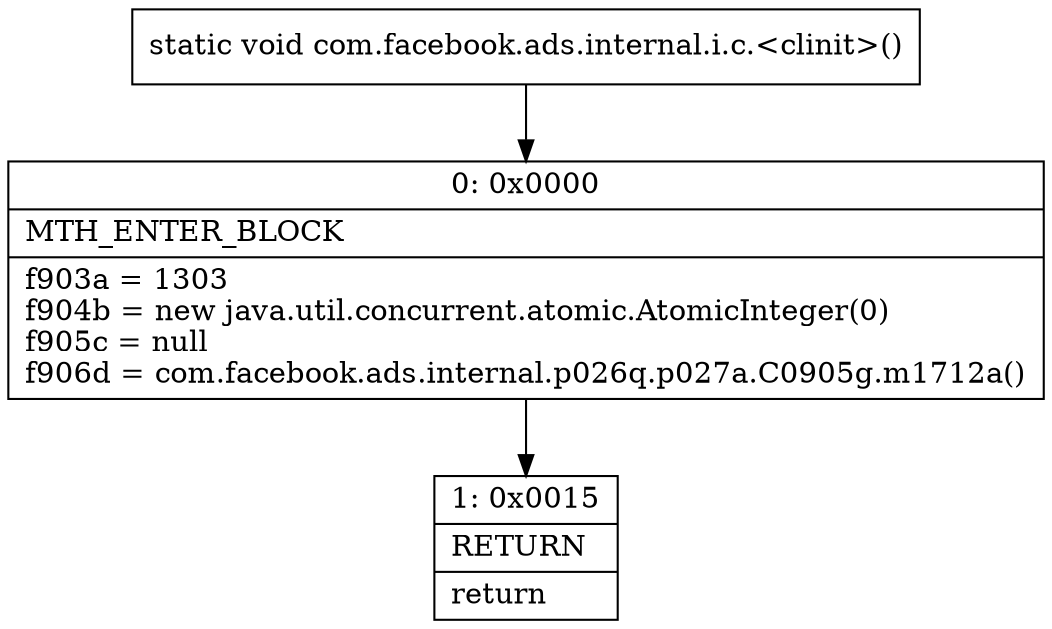 digraph "CFG forcom.facebook.ads.internal.i.c.\<clinit\>()V" {
Node_0 [shape=record,label="{0\:\ 0x0000|MTH_ENTER_BLOCK\l|f903a = 1303\lf904b = new java.util.concurrent.atomic.AtomicInteger(0)\lf905c = null\lf906d = com.facebook.ads.internal.p026q.p027a.C0905g.m1712a()\l}"];
Node_1 [shape=record,label="{1\:\ 0x0015|RETURN\l|return\l}"];
MethodNode[shape=record,label="{static void com.facebook.ads.internal.i.c.\<clinit\>() }"];
MethodNode -> Node_0;
Node_0 -> Node_1;
}

